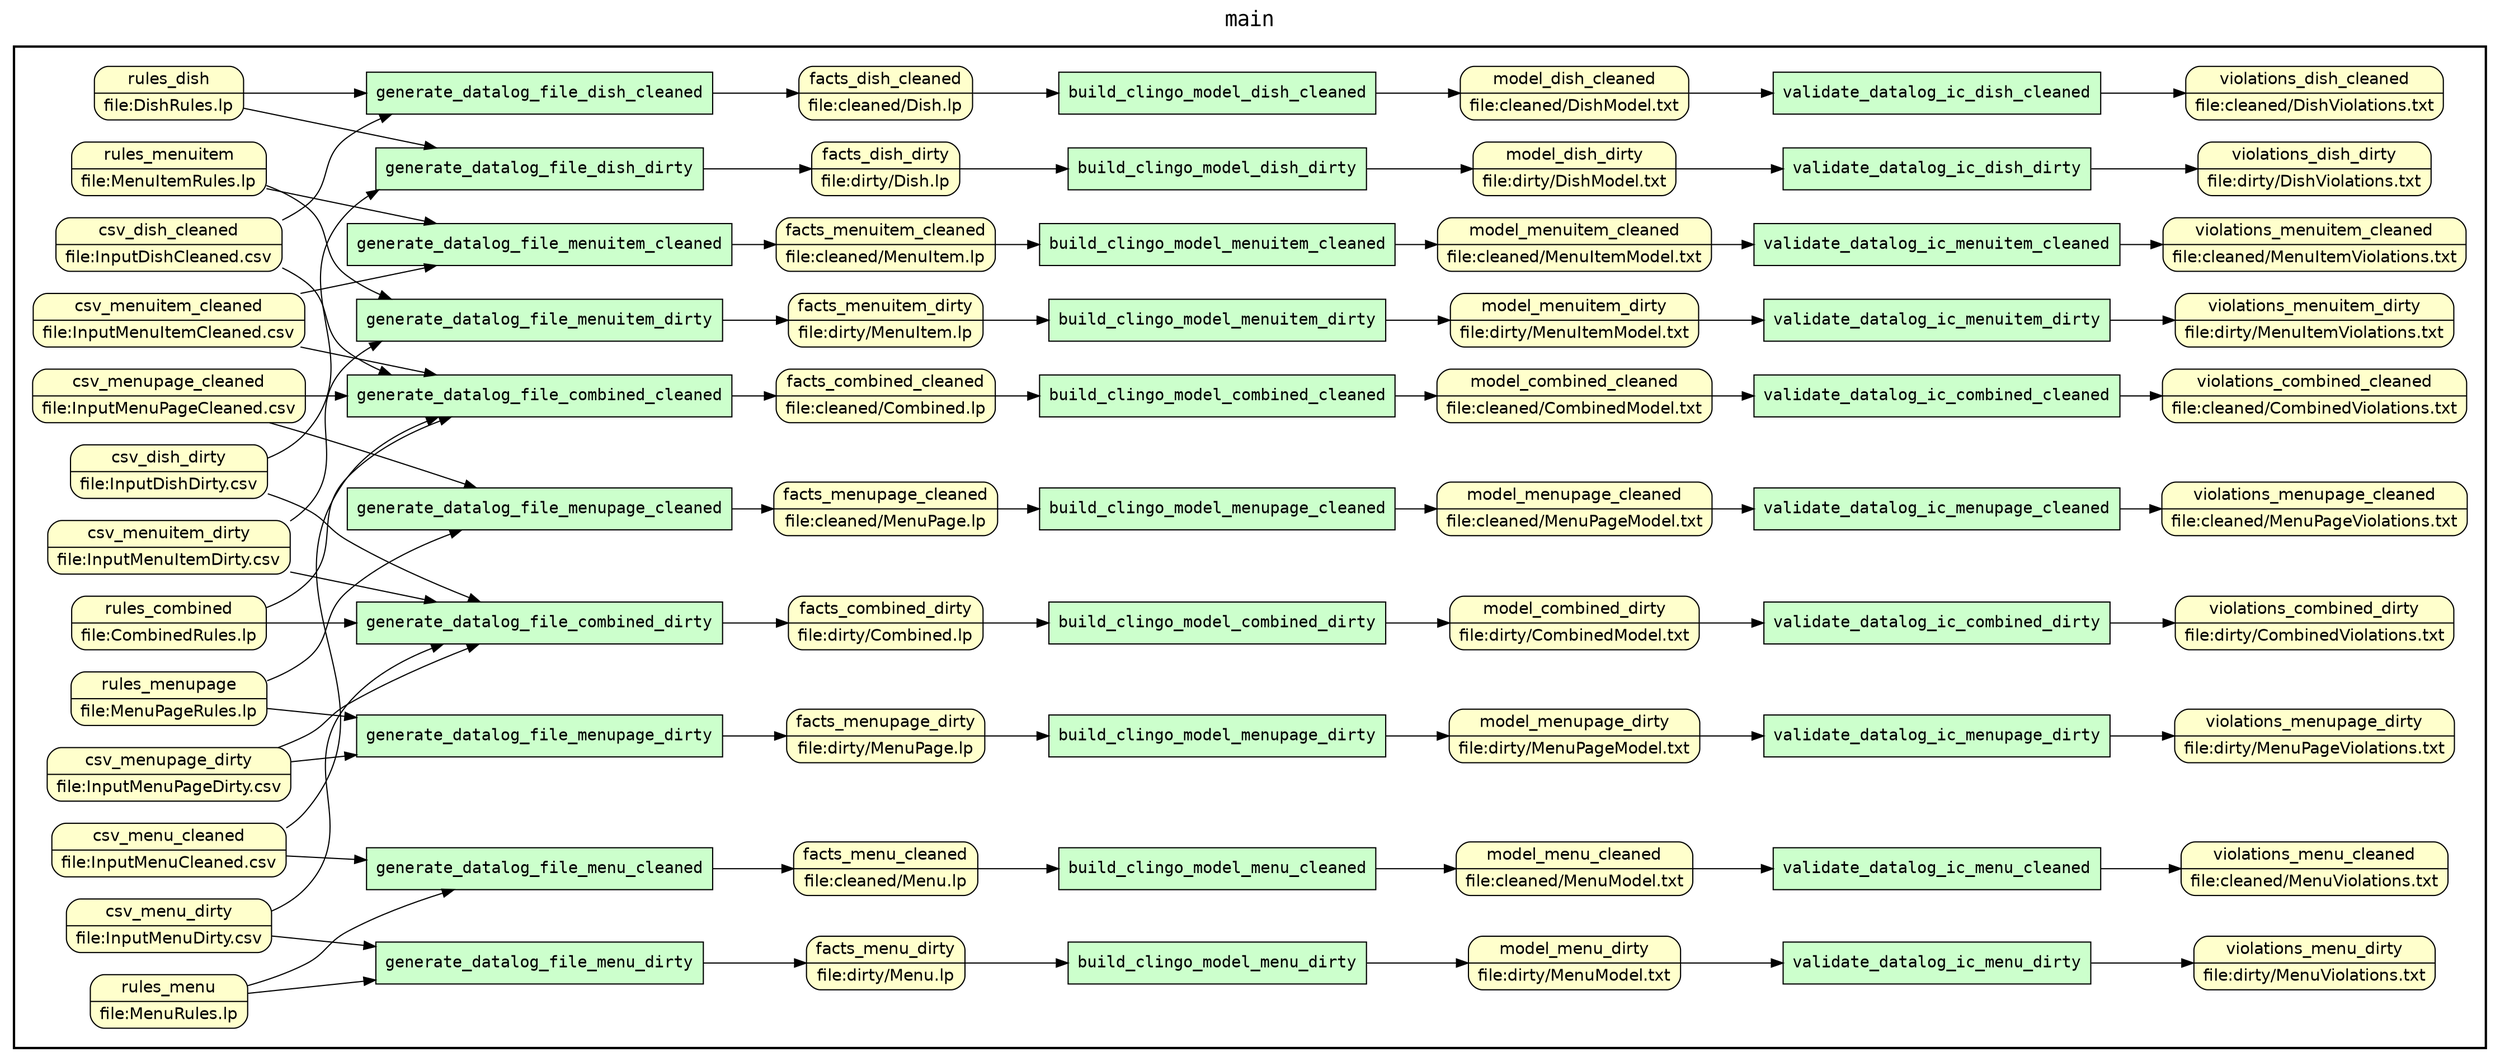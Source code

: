 
/* Start of top-level graph */
digraph Workflow {
rankdir=LR

/* Title for graph */
fontname=Courier; fontsize=18; labelloc=t
label=main

/* Start of double cluster for drawing box around nodes in workflow */
subgraph cluster_workflow_box_outer { label=""; color=black; penwidth=2
subgraph cluster_workflow_box_inner { label=""; color=white

/* Style for nodes representing atomic programs in workflow */
node[shape=box style=filled fillcolor="#CCFFCC" peripheries=1 fontname=Courier]

/* Nodes representing atomic programs in workflow */
generate_datalog_file_dish_cleaned
generate_datalog_file_dish_dirty
generate_datalog_file_menuitem_cleaned
generate_datalog_file_menuitem_dirty
generate_datalog_file_menupage_cleaned
generate_datalog_file_menupage_dirty
generate_datalog_file_menu_cleaned
generate_datalog_file_menu_dirty
generate_datalog_file_combined_cleaned
generate_datalog_file_combined_dirty
build_clingo_model_dish_cleaned
validate_datalog_ic_dish_cleaned
build_clingo_model_dish_dirty
validate_datalog_ic_dish_dirty
build_clingo_model_menuitem_cleaned
validate_datalog_ic_menuitem_cleaned
build_clingo_model_menuitem_dirty
validate_datalog_ic_menuitem_dirty
build_clingo_model_menupage_cleaned
validate_datalog_ic_menupage_cleaned
build_clingo_model_menupage_dirty
validate_datalog_ic_menupage_dirty
build_clingo_model_menu_cleaned
validate_datalog_ic_menu_cleaned
build_clingo_model_menu_dirty
validate_datalog_ic_menu_dirty
build_clingo_model_combined_cleaned
validate_datalog_ic_combined_cleaned
build_clingo_model_combined_dirty
validate_datalog_ic_combined_dirty

/* Style for nodes representing parameter and non-parameter data channels in workflow */
node[shape=box style="rounded,filled" fillcolor="#FFFFCC" peripheries=1 fontname=Helvetica]

/* Nodes representing parameter and non-parameter data channels in workflow */
facts_dish_cleaned [shape=record rankdir=LR label="{{<f0> facts_dish_cleaned |<f1> file\:cleaned/Dish.lp}}"];
facts_menuitem_cleaned [shape=record rankdir=LR label="{{<f0> facts_menuitem_cleaned |<f1> file\:cleaned/MenuItem.lp}}"];
facts_menupage_cleaned [shape=record rankdir=LR label="{{<f0> facts_menupage_cleaned |<f1> file\:cleaned/MenuPage.lp}}"];
facts_menu_cleaned [shape=record rankdir=LR label="{{<f0> facts_menu_cleaned |<f1> file\:cleaned/Menu.lp}}"];
facts_combined_cleaned [shape=record rankdir=LR label="{{<f0> facts_combined_cleaned |<f1> file\:cleaned/Combined.lp}}"];
facts_dish_dirty [shape=record rankdir=LR label="{{<f0> facts_dish_dirty |<f1> file\:dirty/Dish.lp}}"];
facts_menuitem_dirty [shape=record rankdir=LR label="{{<f0> facts_menuitem_dirty |<f1> file\:dirty/MenuItem.lp}}"];
facts_menupage_dirty [shape=record rankdir=LR label="{{<f0> facts_menupage_dirty |<f1> file\:dirty/MenuPage.lp}}"];
facts_menu_dirty [shape=record rankdir=LR label="{{<f0> facts_menu_dirty |<f1> file\:dirty/Menu.lp}}"];
facts_combined_dirty [shape=record rankdir=LR label="{{<f0> facts_combined_dirty |<f1> file\:dirty/Combined.lp}}"];
model_dish_cleaned [shape=record rankdir=LR label="{{<f0> model_dish_cleaned |<f1> file\:cleaned/DishModel.txt}}"];
model_dish_dirty [shape=record rankdir=LR label="{{<f0> model_dish_dirty |<f1> file\:dirty/DishModel.txt}}"];
model_menuitem_cleaned [shape=record rankdir=LR label="{{<f0> model_menuitem_cleaned |<f1> file\:cleaned/MenuItemModel.txt}}"];
model_menuitem_dirty [shape=record rankdir=LR label="{{<f0> model_menuitem_dirty |<f1> file\:dirty/MenuItemModel.txt}}"];
model_menupage_cleaned [shape=record rankdir=LR label="{{<f0> model_menupage_cleaned |<f1> file\:cleaned/MenuPageModel.txt}}"];
model_menupage_dirty [shape=record rankdir=LR label="{{<f0> model_menupage_dirty |<f1> file\:dirty/MenuPageModel.txt}}"];
model_menu_cleaned [shape=record rankdir=LR label="{{<f0> model_menu_cleaned |<f1> file\:cleaned/MenuModel.txt}}"];
model_menu_dirty [shape=record rankdir=LR label="{{<f0> model_menu_dirty |<f1> file\:dirty/MenuModel.txt}}"];
model_combined_cleaned [shape=record rankdir=LR label="{{<f0> model_combined_cleaned |<f1> file\:cleaned/CombinedModel.txt}}"];
model_combined_dirty [shape=record rankdir=LR label="{{<f0> model_combined_dirty |<f1> file\:dirty/CombinedModel.txt}}"];
violations_dish_cleaned [shape=record rankdir=LR label="{{<f0> violations_dish_cleaned |<f1> file\:cleaned/DishViolations.txt}}"];
violations_dish_dirty [shape=record rankdir=LR label="{{<f0> violations_dish_dirty |<f1> file\:dirty/DishViolations.txt}}"];
violations_menuitem_cleaned [shape=record rankdir=LR label="{{<f0> violations_menuitem_cleaned |<f1> file\:cleaned/MenuItemViolations.txt}}"];
violations_menuitem_dirty [shape=record rankdir=LR label="{{<f0> violations_menuitem_dirty |<f1> file\:dirty/MenuItemViolations.txt}}"];
violations_menupage_cleaned [shape=record rankdir=LR label="{{<f0> violations_menupage_cleaned |<f1> file\:cleaned/MenuPageViolations.txt}}"];
violations_menupage_dirty [shape=record rankdir=LR label="{{<f0> violations_menupage_dirty |<f1> file\:dirty/MenuPageViolations.txt}}"];
violations_menu_cleaned [shape=record rankdir=LR label="{{<f0> violations_menu_cleaned |<f1> file\:cleaned/MenuViolations.txt}}"];
violations_menu_dirty [shape=record rankdir=LR label="{{<f0> violations_menu_dirty |<f1> file\:dirty/MenuViolations.txt}}"];
violations_combined_cleaned [shape=record rankdir=LR label="{{<f0> violations_combined_cleaned |<f1> file\:cleaned/CombinedViolations.txt}}"];
violations_combined_dirty [shape=record rankdir=LR label="{{<f0> violations_combined_dirty |<f1> file\:dirty/CombinedViolations.txt}}"];
csv_dish_cleaned [shape=record rankdir=LR label="{{<f0> csv_dish_cleaned |<f1> file\:InputDishCleaned.csv}}"];
rules_dish [shape=record rankdir=LR label="{{<f0> rules_dish |<f1> file\:DishRules.lp}}"];
csv_dish_dirty [shape=record rankdir=LR label="{{<f0> csv_dish_dirty |<f1> file\:InputDishDirty.csv}}"];
csv_menuitem_cleaned [shape=record rankdir=LR label="{{<f0> csv_menuitem_cleaned |<f1> file\:InputMenuItemCleaned.csv}}"];
rules_menuitem [shape=record rankdir=LR label="{{<f0> rules_menuitem |<f1> file\:MenuItemRules.lp}}"];
csv_menuitem_dirty [shape=record rankdir=LR label="{{<f0> csv_menuitem_dirty |<f1> file\:InputMenuItemDirty.csv}}"];
csv_menupage_cleaned [shape=record rankdir=LR label="{{<f0> csv_menupage_cleaned |<f1> file\:InputMenuPageCleaned.csv}}"];
rules_menupage [shape=record rankdir=LR label="{{<f0> rules_menupage |<f1> file\:MenuPageRules.lp}}"];
csv_menupage_dirty [shape=record rankdir=LR label="{{<f0> csv_menupage_dirty |<f1> file\:InputMenuPageDirty.csv}}"];
csv_menu_cleaned [shape=record rankdir=LR label="{{<f0> csv_menu_cleaned |<f1> file\:InputMenuCleaned.csv}}"];
rules_menu [shape=record rankdir=LR label="{{<f0> rules_menu |<f1> file\:MenuRules.lp}}"];
csv_menu_dirty [shape=record rankdir=LR label="{{<f0> csv_menu_dirty |<f1> file\:InputMenuDirty.csv}}"];
rules_combined [shape=record rankdir=LR label="{{<f0> rules_combined |<f1> file\:CombinedRules.lp}}"];

/* Edges representing connections between programs and channels */
generate_datalog_file_dish_cleaned -> facts_dish_cleaned
csv_dish_cleaned -> generate_datalog_file_dish_cleaned
rules_dish -> generate_datalog_file_dish_cleaned
generate_datalog_file_dish_dirty -> facts_dish_dirty
csv_dish_dirty -> generate_datalog_file_dish_dirty
rules_dish -> generate_datalog_file_dish_dirty
generate_datalog_file_menuitem_cleaned -> facts_menuitem_cleaned
csv_menuitem_cleaned -> generate_datalog_file_menuitem_cleaned
rules_menuitem -> generate_datalog_file_menuitem_cleaned
generate_datalog_file_menuitem_dirty -> facts_menuitem_dirty
csv_menuitem_dirty -> generate_datalog_file_menuitem_dirty
rules_menuitem -> generate_datalog_file_menuitem_dirty
generate_datalog_file_menupage_cleaned -> facts_menupage_cleaned
csv_menupage_cleaned -> generate_datalog_file_menupage_cleaned
rules_menupage -> generate_datalog_file_menupage_cleaned
generate_datalog_file_menupage_dirty -> facts_menupage_dirty
csv_menupage_dirty -> generate_datalog_file_menupage_dirty
rules_menupage -> generate_datalog_file_menupage_dirty
generate_datalog_file_menu_cleaned -> facts_menu_cleaned
csv_menu_cleaned -> generate_datalog_file_menu_cleaned
rules_menu -> generate_datalog_file_menu_cleaned
generate_datalog_file_menu_dirty -> facts_menu_dirty
csv_menu_dirty -> generate_datalog_file_menu_dirty
rules_menu -> generate_datalog_file_menu_dirty
generate_datalog_file_combined_cleaned -> facts_combined_cleaned
csv_dish_cleaned -> generate_datalog_file_combined_cleaned
csv_menu_cleaned -> generate_datalog_file_combined_cleaned
csv_menuitem_cleaned -> generate_datalog_file_combined_cleaned
csv_menupage_cleaned -> generate_datalog_file_combined_cleaned
rules_combined -> generate_datalog_file_combined_cleaned
generate_datalog_file_combined_dirty -> facts_combined_dirty
csv_dish_dirty -> generate_datalog_file_combined_dirty
csv_menu_dirty -> generate_datalog_file_combined_dirty
csv_menuitem_dirty -> generate_datalog_file_combined_dirty
csv_menupage_dirty -> generate_datalog_file_combined_dirty
rules_combined -> generate_datalog_file_combined_dirty
build_clingo_model_dish_cleaned -> model_dish_cleaned
facts_dish_cleaned -> build_clingo_model_dish_cleaned
validate_datalog_ic_dish_cleaned -> violations_dish_cleaned
model_dish_cleaned -> validate_datalog_ic_dish_cleaned
build_clingo_model_dish_dirty -> model_dish_dirty
facts_dish_dirty -> build_clingo_model_dish_dirty
validate_datalog_ic_dish_dirty -> violations_dish_dirty
model_dish_dirty -> validate_datalog_ic_dish_dirty
build_clingo_model_menuitem_cleaned -> model_menuitem_cleaned
facts_menuitem_cleaned -> build_clingo_model_menuitem_cleaned
validate_datalog_ic_menuitem_cleaned -> violations_menuitem_cleaned
model_menuitem_cleaned -> validate_datalog_ic_menuitem_cleaned
build_clingo_model_menuitem_dirty -> model_menuitem_dirty
facts_menuitem_dirty -> build_clingo_model_menuitem_dirty
validate_datalog_ic_menuitem_dirty -> violations_menuitem_dirty
model_menuitem_dirty -> validate_datalog_ic_menuitem_dirty
build_clingo_model_menupage_cleaned -> model_menupage_cleaned
facts_menupage_cleaned -> build_clingo_model_menupage_cleaned
validate_datalog_ic_menupage_cleaned -> violations_menupage_cleaned
model_menupage_cleaned -> validate_datalog_ic_menupage_cleaned
build_clingo_model_menupage_dirty -> model_menupage_dirty
facts_menupage_dirty -> build_clingo_model_menupage_dirty
validate_datalog_ic_menupage_dirty -> violations_menupage_dirty
model_menupage_dirty -> validate_datalog_ic_menupage_dirty
build_clingo_model_menu_cleaned -> model_menu_cleaned
facts_menu_cleaned -> build_clingo_model_menu_cleaned
validate_datalog_ic_menu_cleaned -> violations_menu_cleaned
model_menu_cleaned -> validate_datalog_ic_menu_cleaned
build_clingo_model_menu_dirty -> model_menu_dirty
facts_menu_dirty -> build_clingo_model_menu_dirty
validate_datalog_ic_menu_dirty -> violations_menu_dirty
model_menu_dirty -> validate_datalog_ic_menu_dirty
build_clingo_model_combined_cleaned -> model_combined_cleaned
facts_combined_cleaned -> build_clingo_model_combined_cleaned
validate_datalog_ic_combined_cleaned -> violations_combined_cleaned
model_combined_cleaned -> validate_datalog_ic_combined_cleaned
build_clingo_model_combined_dirty -> model_combined_dirty
facts_combined_dirty -> build_clingo_model_combined_dirty
validate_datalog_ic_combined_dirty -> violations_combined_dirty
model_combined_dirty -> validate_datalog_ic_combined_dirty

/* End of double cluster for drawing box around nodes in workflow */
}}

/* End of top-level graph */
}
